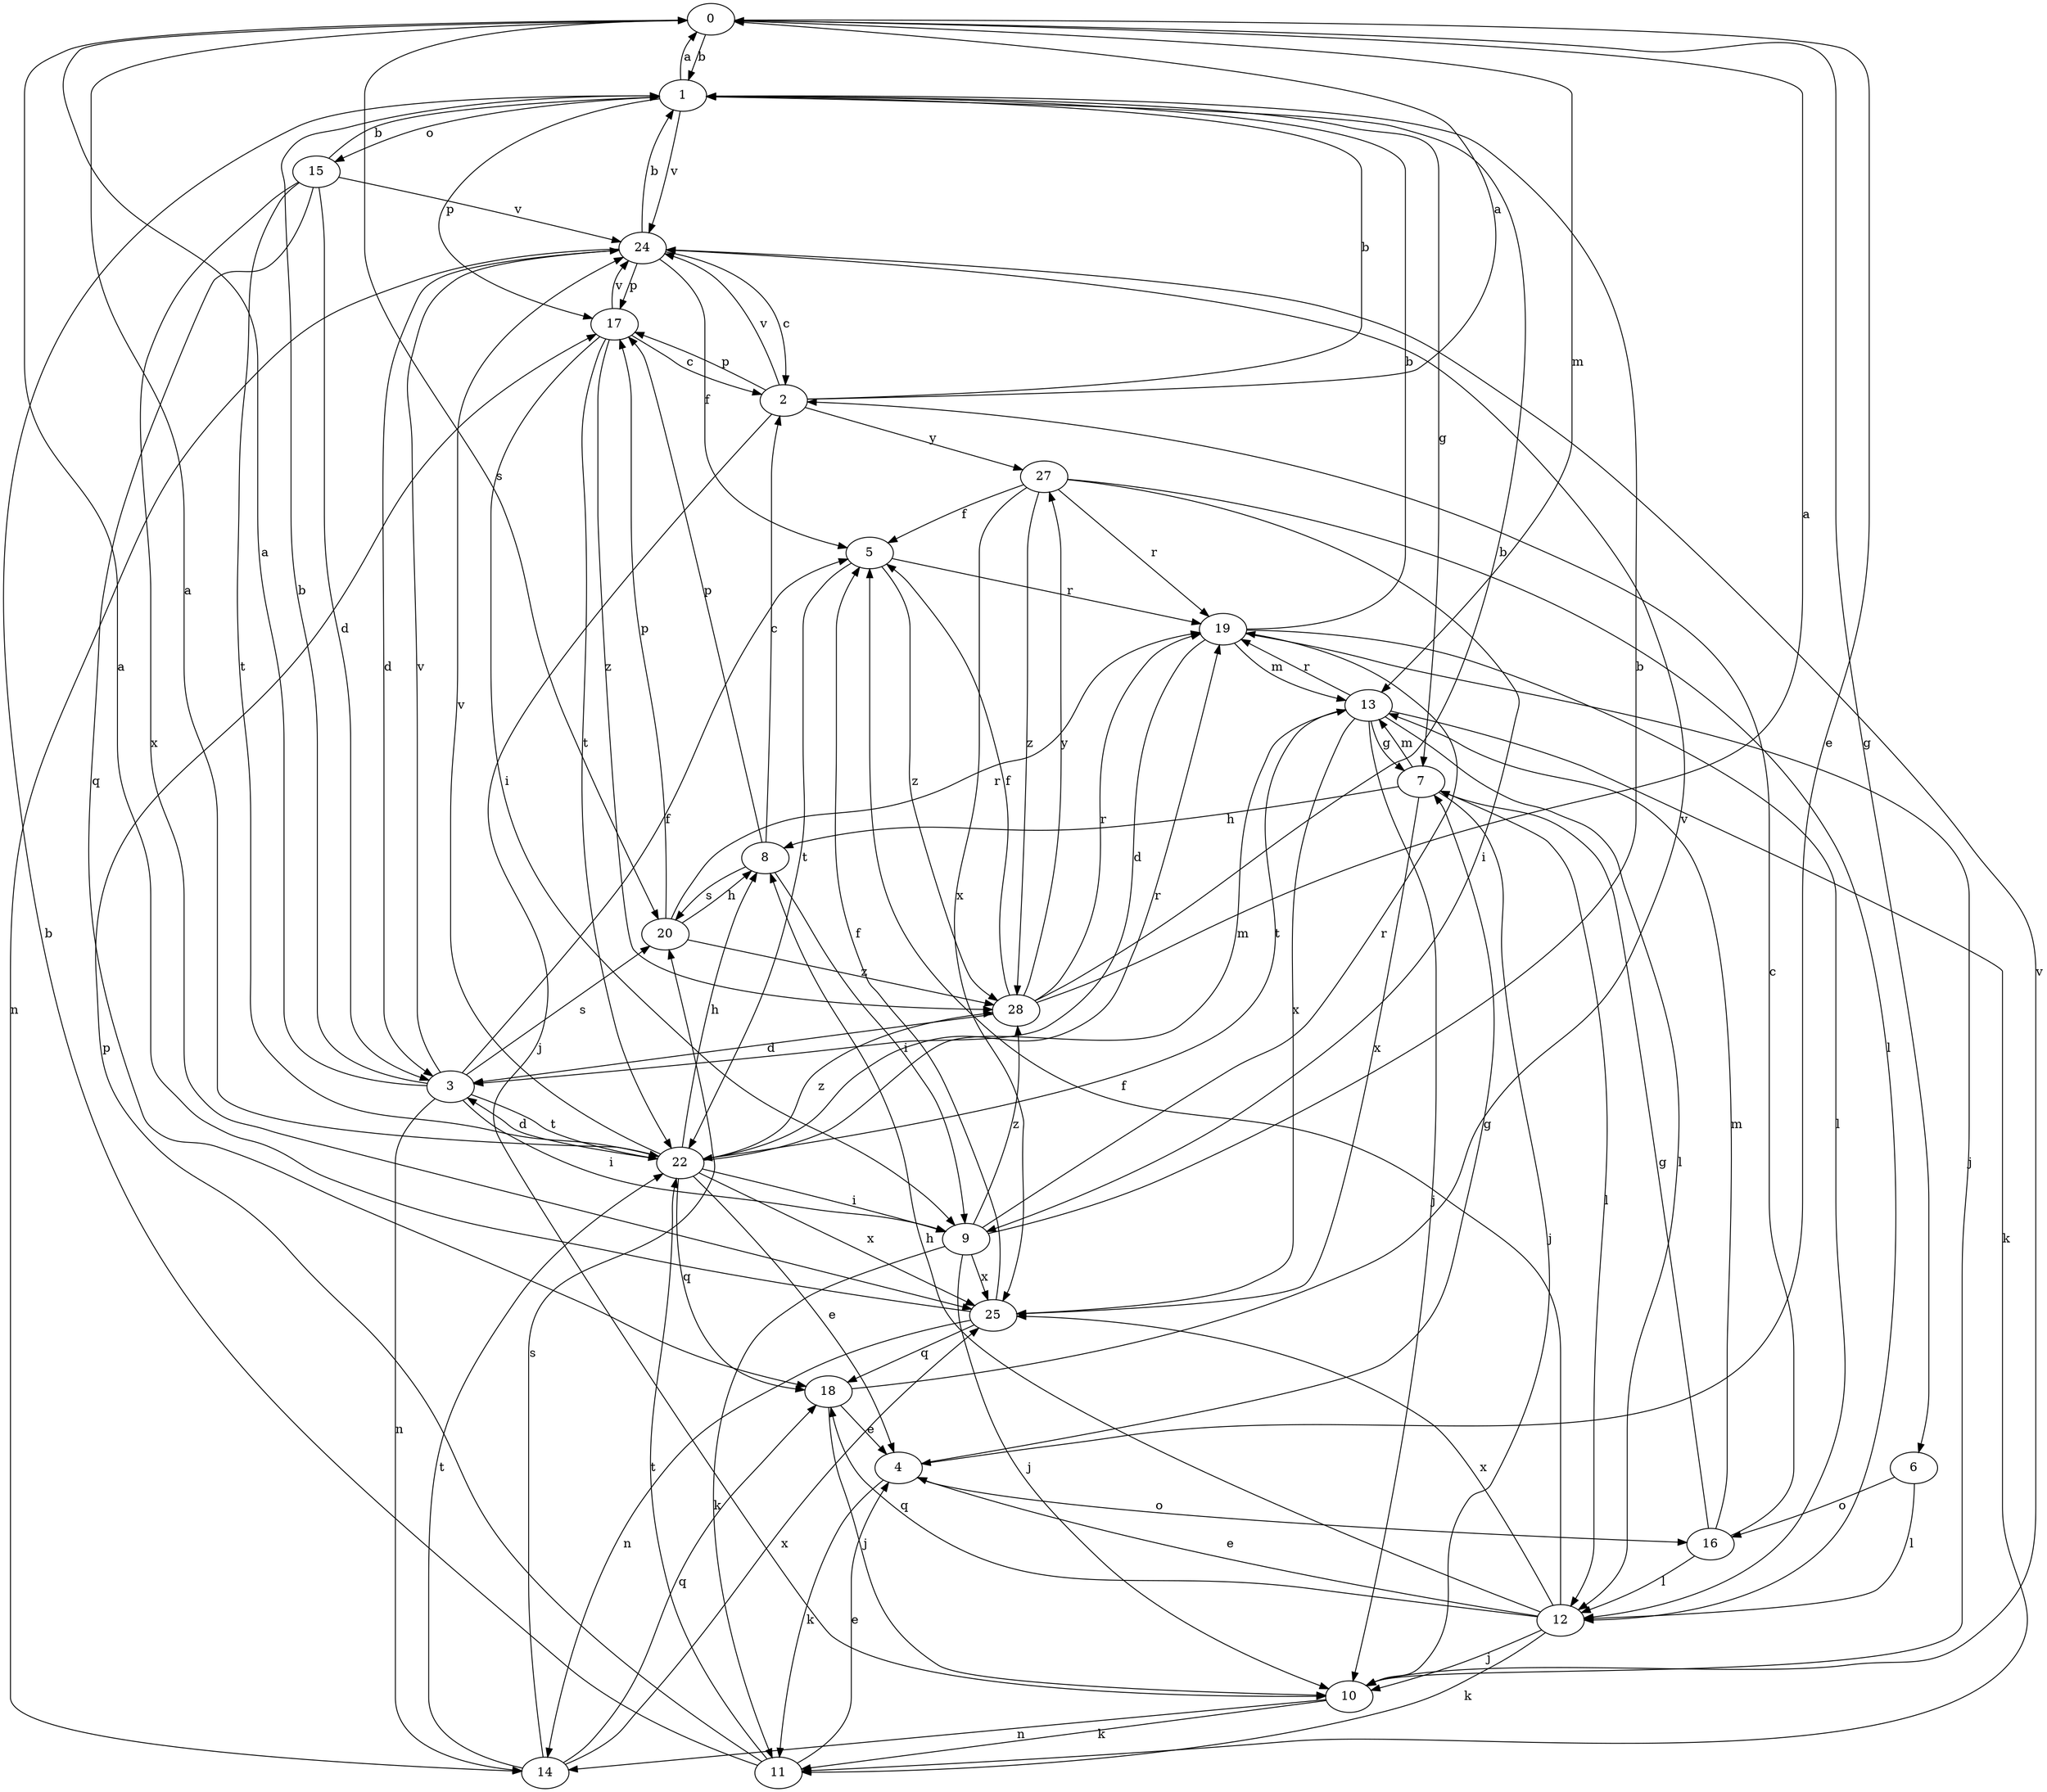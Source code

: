 strict digraph  {
0;
1;
2;
3;
4;
5;
6;
7;
8;
9;
10;
11;
12;
13;
14;
15;
16;
17;
18;
19;
20;
22;
24;
25;
27;
28;
0 -> 1  [label=b];
0 -> 4  [label=e];
0 -> 6  [label=g];
0 -> 13  [label=m];
0 -> 20  [label=s];
1 -> 0  [label=a];
1 -> 7  [label=g];
1 -> 15  [label=o];
1 -> 17  [label=p];
1 -> 24  [label=v];
2 -> 0  [label=a];
2 -> 1  [label=b];
2 -> 10  [label=j];
2 -> 17  [label=p];
2 -> 24  [label=v];
2 -> 27  [label=y];
3 -> 0  [label=a];
3 -> 1  [label=b];
3 -> 5  [label=f];
3 -> 9  [label=i];
3 -> 14  [label=n];
3 -> 20  [label=s];
3 -> 22  [label=t];
3 -> 24  [label=v];
4 -> 7  [label=g];
4 -> 11  [label=k];
4 -> 16  [label=o];
5 -> 19  [label=r];
5 -> 22  [label=t];
5 -> 28  [label=z];
6 -> 12  [label=l];
6 -> 16  [label=o];
7 -> 8  [label=h];
7 -> 10  [label=j];
7 -> 12  [label=l];
7 -> 13  [label=m];
7 -> 25  [label=x];
8 -> 2  [label=c];
8 -> 9  [label=i];
8 -> 17  [label=p];
8 -> 20  [label=s];
9 -> 1  [label=b];
9 -> 10  [label=j];
9 -> 11  [label=k];
9 -> 19  [label=r];
9 -> 25  [label=x];
9 -> 28  [label=z];
10 -> 11  [label=k];
10 -> 14  [label=n];
10 -> 24  [label=v];
11 -> 1  [label=b];
11 -> 4  [label=e];
11 -> 17  [label=p];
11 -> 22  [label=t];
12 -> 4  [label=e];
12 -> 5  [label=f];
12 -> 8  [label=h];
12 -> 10  [label=j];
12 -> 11  [label=k];
12 -> 18  [label=q];
12 -> 25  [label=x];
13 -> 7  [label=g];
13 -> 10  [label=j];
13 -> 11  [label=k];
13 -> 12  [label=l];
13 -> 19  [label=r];
13 -> 22  [label=t];
13 -> 25  [label=x];
14 -> 18  [label=q];
14 -> 20  [label=s];
14 -> 22  [label=t];
14 -> 25  [label=x];
15 -> 1  [label=b];
15 -> 3  [label=d];
15 -> 18  [label=q];
15 -> 22  [label=t];
15 -> 24  [label=v];
15 -> 25  [label=x];
16 -> 2  [label=c];
16 -> 7  [label=g];
16 -> 12  [label=l];
16 -> 13  [label=m];
17 -> 2  [label=c];
17 -> 9  [label=i];
17 -> 22  [label=t];
17 -> 24  [label=v];
17 -> 28  [label=z];
18 -> 4  [label=e];
18 -> 10  [label=j];
18 -> 24  [label=v];
19 -> 1  [label=b];
19 -> 3  [label=d];
19 -> 10  [label=j];
19 -> 12  [label=l];
19 -> 13  [label=m];
20 -> 8  [label=h];
20 -> 17  [label=p];
20 -> 19  [label=r];
20 -> 28  [label=z];
22 -> 0  [label=a];
22 -> 3  [label=d];
22 -> 4  [label=e];
22 -> 8  [label=h];
22 -> 9  [label=i];
22 -> 13  [label=m];
22 -> 18  [label=q];
22 -> 19  [label=r];
22 -> 24  [label=v];
22 -> 25  [label=x];
22 -> 28  [label=z];
24 -> 1  [label=b];
24 -> 2  [label=c];
24 -> 3  [label=d];
24 -> 5  [label=f];
24 -> 14  [label=n];
24 -> 17  [label=p];
25 -> 0  [label=a];
25 -> 5  [label=f];
25 -> 14  [label=n];
25 -> 18  [label=q];
27 -> 5  [label=f];
27 -> 9  [label=i];
27 -> 12  [label=l];
27 -> 19  [label=r];
27 -> 25  [label=x];
27 -> 28  [label=z];
28 -> 0  [label=a];
28 -> 1  [label=b];
28 -> 3  [label=d];
28 -> 5  [label=f];
28 -> 19  [label=r];
28 -> 27  [label=y];
}
